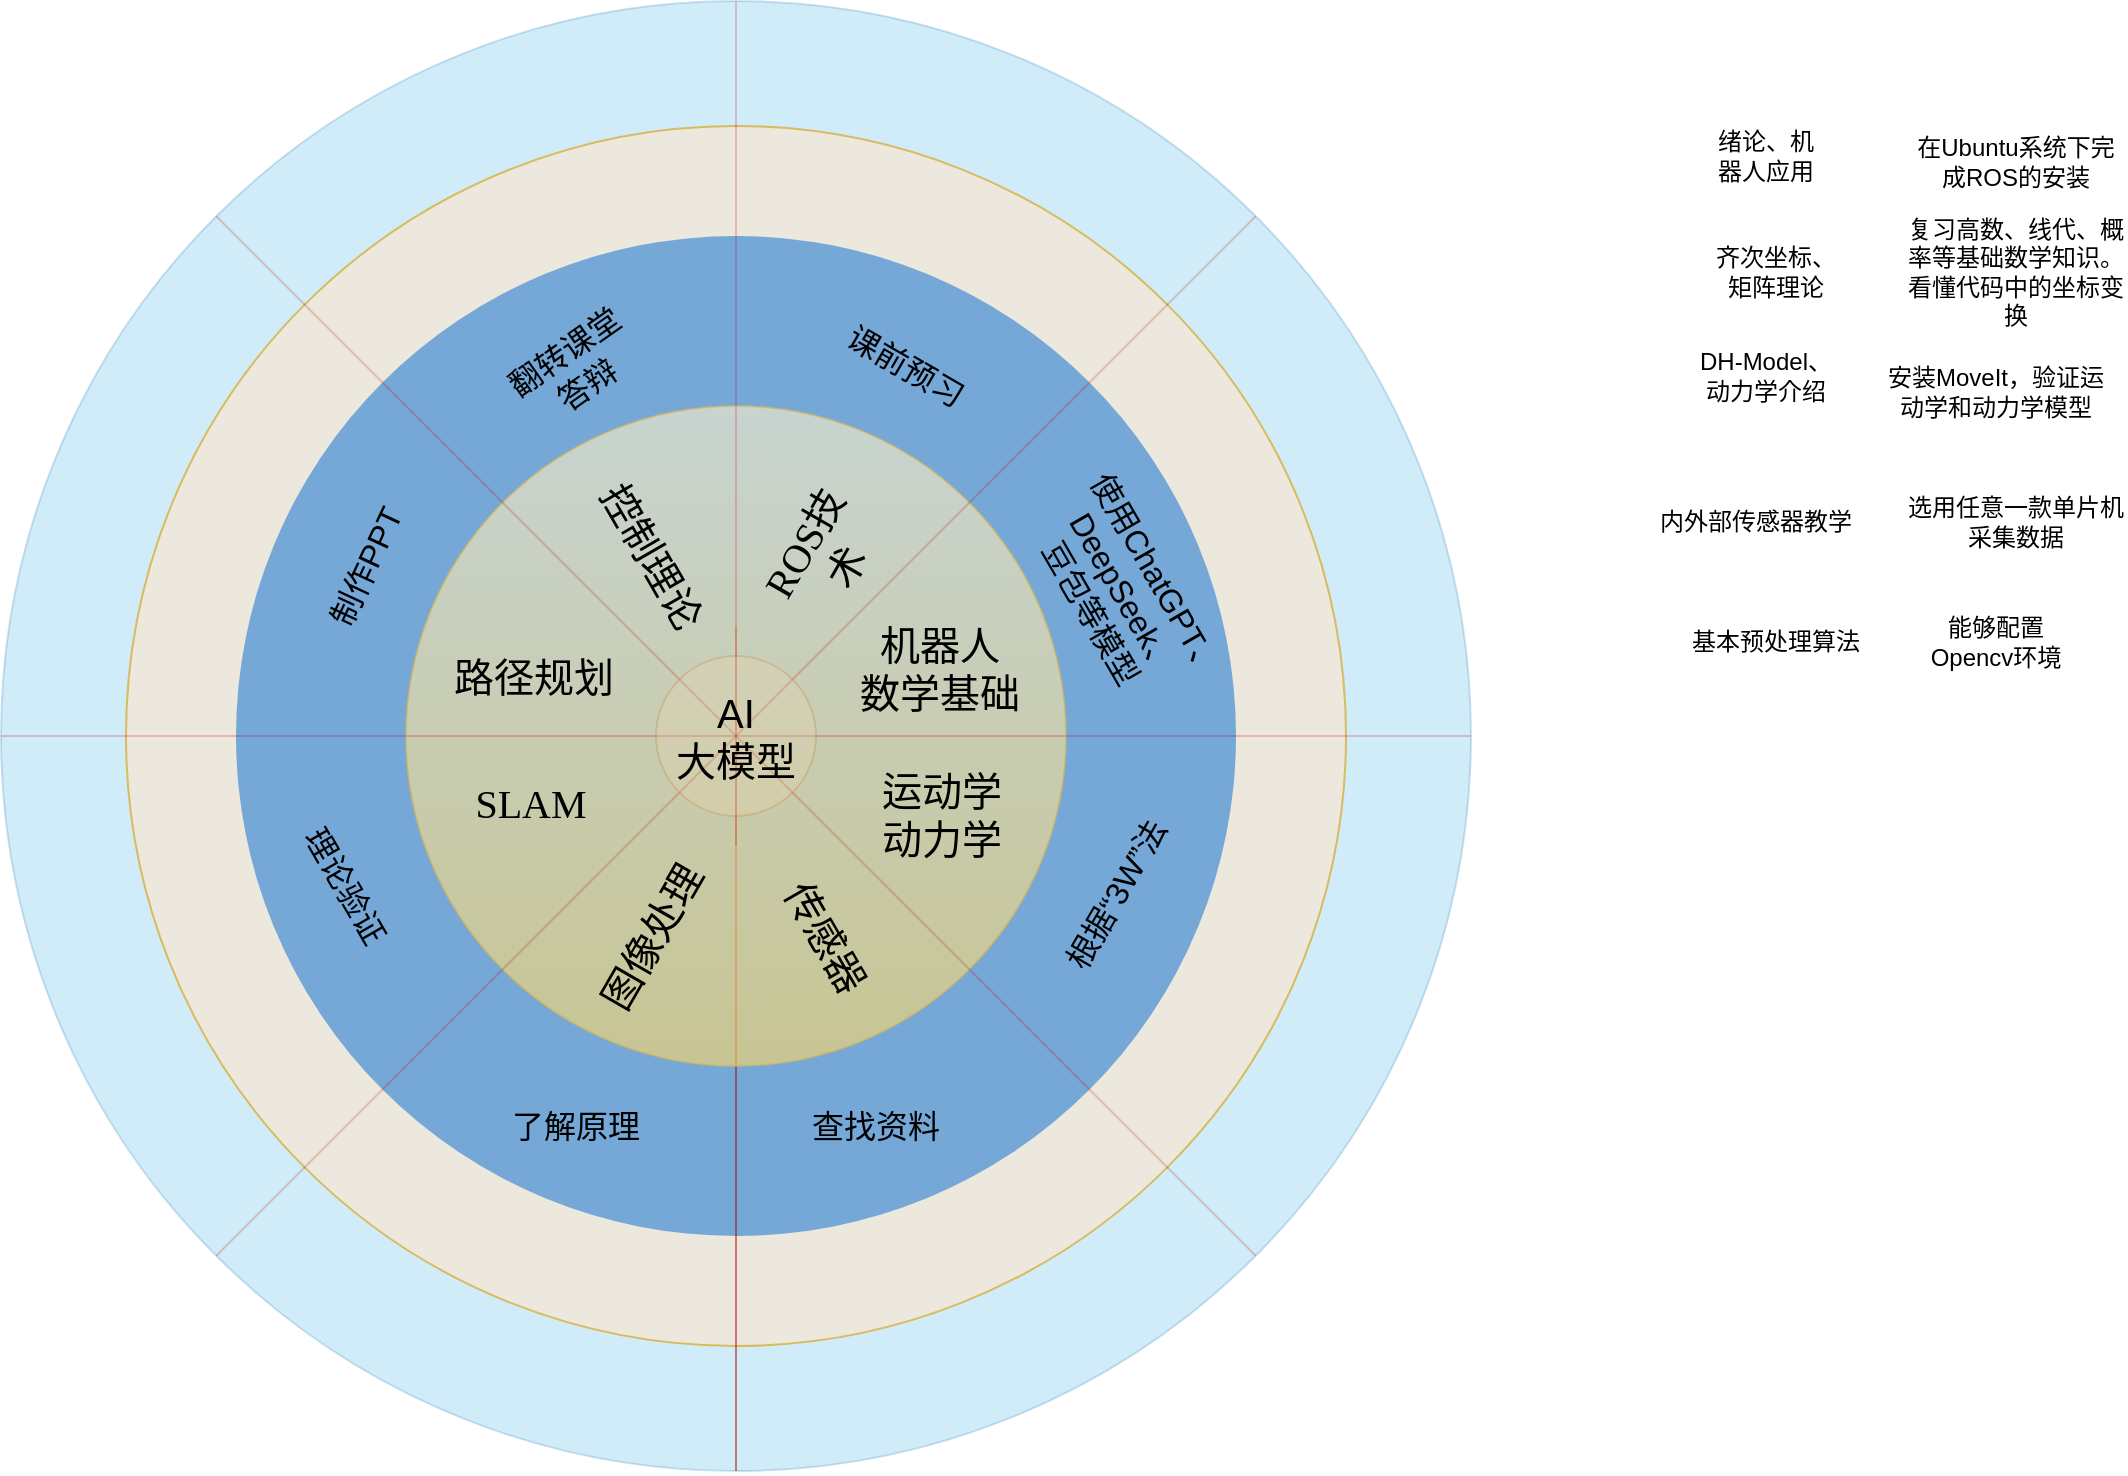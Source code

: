 <mxfile version="26.0.11">
  <diagram name="Page-1" id="3e8102d1-ef87-2e61-34e1-82d9a586fe2e">
    <mxGraphModel dx="1370" dy="1636" grid="1" gridSize="10" guides="1" tooltips="1" connect="1" arrows="1" fold="1" page="1" pageScale="1" pageWidth="1100" pageHeight="850" background="none" math="1" shadow="0">
      <root>
        <mxCell id="0" />
        <mxCell id="1" parent="0" />
        <mxCell id="T1doIEQyFVwWhVVJHX3b-1" value="" style="ellipse;whiteSpace=wrap;html=1;aspect=fixed;fillColor=#1ba1e2;fontColor=#ffffff;strokeColor=#006EAF;opacity=20;" vertex="1" parent="1">
          <mxGeometry x="177.5" y="-7.5" width="735" height="735" as="geometry" />
        </mxCell>
        <mxCell id="kgX0nDSww72TRnQ_sGR9-2" value="" style="ellipse;whiteSpace=wrap;html=1;aspect=fixed;fillColor=#ffe6cc;strokeColor=#d79b00;opacity=60;" parent="1" vertex="1">
          <mxGeometry x="240" y="55" width="610" height="610" as="geometry" />
        </mxCell>
        <mxCell id="70666756c84bb93c-1" value="" style="ellipse;whiteSpace=wrap;html=1;rounded=0;shadow=0;comic=0;strokeWidth=1;fontFamily=Verdana;fontSize=14;strokeColor=none;fillColor=#0069D1;opacity=50;" parent="1" vertex="1">
          <mxGeometry x="295" y="110" width="500" height="500" as="geometry" />
        </mxCell>
        <mxCell id="kgX0nDSww72TRnQ_sGR9-15" value="" style="endArrow=none;html=1;rounded=0;entryX=0.5;entryY=0;entryDx=0;entryDy=0;opacity=50;fillColor=#e51400;strokeColor=#B20000;exitX=0.5;exitY=1;exitDx=0;exitDy=0;" parent="1" source="T1doIEQyFVwWhVVJHX3b-1" edge="1">
          <mxGeometry width="50" height="50" relative="1" as="geometry">
            <mxPoint x="545" y="665" as="sourcePoint" />
            <mxPoint x="545" y="305" as="targetPoint" />
          </mxGeometry>
        </mxCell>
        <mxCell id="kgX0nDSww72TRnQ_sGR9-16" value="" style="ellipse;whiteSpace=wrap;html=1;aspect=fixed;fillColor=#fff2cc;gradientColor=#ffd966;strokeColor=#d6b656;opacity=60;" parent="1" vertex="1">
          <mxGeometry x="380" y="195" width="330" height="330" as="geometry" />
        </mxCell>
        <mxCell id="kgX0nDSww72TRnQ_sGR9-6" value="" style="endArrow=none;html=1;rounded=0;entryX=1;entryY=0;entryDx=0;entryDy=0;opacity=20;fillColor=#e51400;strokeColor=#B20000;exitX=0;exitY=1;exitDx=0;exitDy=0;" parent="1" source="T1doIEQyFVwWhVVJHX3b-1" target="T1doIEQyFVwWhVVJHX3b-1" edge="1">
          <mxGeometry width="50" height="50" relative="1" as="geometry">
            <mxPoint x="545" y="360" as="sourcePoint" />
            <mxPoint x="590" y="310" as="targetPoint" />
          </mxGeometry>
        </mxCell>
        <mxCell id="kgX0nDSww72TRnQ_sGR9-12" value="" style="endArrow=none;html=1;rounded=0;entryX=0.5;entryY=0;entryDx=0;entryDy=0;opacity=20;fillColor=#e51400;strokeColor=#B20000;exitX=0.5;exitY=1;exitDx=0;exitDy=0;" parent="1" target="T1doIEQyFVwWhVVJHX3b-1" edge="1">
          <mxGeometry width="50" height="50" relative="1" as="geometry">
            <mxPoint x="545" y="415" as="sourcePoint" />
            <mxPoint x="809" y="204" as="targetPoint" />
          </mxGeometry>
        </mxCell>
        <mxCell id="kgX0nDSww72TRnQ_sGR9-13" value="" style="endArrow=none;html=1;rounded=0;entryX=0;entryY=0;entryDx=0;entryDy=0;opacity=20;fillColor=#e51400;strokeColor=#B20000;exitX=1;exitY=1;exitDx=0;exitDy=0;" parent="1" source="T1doIEQyFVwWhVVJHX3b-1" target="T1doIEQyFVwWhVVJHX3b-1" edge="1">
          <mxGeometry width="50" height="50" relative="1" as="geometry">
            <mxPoint x="540" y="360" as="sourcePoint" />
            <mxPoint x="819" y="214" as="targetPoint" />
          </mxGeometry>
        </mxCell>
        <mxCell id="kgX0nDSww72TRnQ_sGR9-7" value="" style="endArrow=none;html=1;rounded=0;entryX=1;entryY=0.5;entryDx=0;entryDy=0;opacity=20;fillColor=#e51400;strokeColor=#B20000;exitX=0;exitY=0.5;exitDx=0;exitDy=0;" parent="1" source="T1doIEQyFVwWhVVJHX3b-1" target="T1doIEQyFVwWhVVJHX3b-1" edge="1">
          <mxGeometry width="50" height="50" relative="1" as="geometry">
            <mxPoint x="545" y="360" as="sourcePoint" />
            <mxPoint x="759" y="154" as="targetPoint" />
          </mxGeometry>
        </mxCell>
        <mxCell id="kgX0nDSww72TRnQ_sGR9-17" value="AI&lt;div&gt;大模型&lt;/div&gt;" style="ellipse;whiteSpace=wrap;html=1;aspect=fixed;fontSize=20;fillColor=#fad7ac;strokeColor=#b46504;opacity=20;" parent="1" vertex="1">
          <mxGeometry x="505" y="320" width="80" height="80" as="geometry" />
        </mxCell>
        <mxCell id="kgX0nDSww72TRnQ_sGR9-22" value="&lt;span style=&quot;font-family: 宋体; text-align: justify;&quot;&gt;ROS技术&lt;/span&gt;" style="rounded=0;whiteSpace=wrap;html=1;fontSize=20;strokeColor=none;rotation=-60;opacity=0;" parent="1" vertex="1">
          <mxGeometry x="549" y="259" width="80" height="20" as="geometry" />
        </mxCell>
        <mxCell id="kgX0nDSww72TRnQ_sGR9-24" value="&lt;span style=&quot;font-family: 宋体; text-align: justify;&quot;&gt;机器人&lt;/span&gt;&lt;div&gt;&lt;span style=&quot;font-family: 宋体; text-align: justify;&quot;&gt;数学基础&lt;/span&gt;&lt;/div&gt;" style="rounded=0;whiteSpace=wrap;html=1;fontSize=20;strokeColor=none;opacity=0;" parent="1" vertex="1">
          <mxGeometry x="602" y="306" width="90" height="40" as="geometry" />
        </mxCell>
        <mxCell id="kgX0nDSww72TRnQ_sGR9-25" value="&lt;span style=&quot;font-family: 宋体; text-align: justify;&quot;&gt;运动学&lt;/span&gt;&lt;div&gt;&lt;span style=&quot;font-family: 宋体; text-align: justify;&quot;&gt;动力学&lt;/span&gt;&lt;/div&gt;" style="rounded=0;whiteSpace=wrap;html=1;fontSize=20;strokeColor=none;opacity=0;" parent="1" vertex="1">
          <mxGeometry x="603" y="379" width="90" height="40" as="geometry" />
        </mxCell>
        <mxCell id="kgX0nDSww72TRnQ_sGR9-26" value="&lt;span style=&quot;font-family: 宋体; text-align: justify;&quot;&gt;传感器&lt;/span&gt;" style="rounded=0;whiteSpace=wrap;html=1;fontSize=20;strokeColor=none;rotation=60;opacity=0;" parent="1" vertex="1">
          <mxGeometry x="547.5" y="450" width="85" height="20" as="geometry" />
        </mxCell>
        <mxCell id="kgX0nDSww72TRnQ_sGR9-27" value="&lt;span style=&quot;font-family: 宋体; text-align: justify;&quot;&gt;图像处理&lt;/span&gt;" style="rounded=0;whiteSpace=wrap;html=1;fontSize=20;strokeColor=none;rotation=-60;opacity=0;" parent="1" vertex="1">
          <mxGeometry x="460" y="450" width="85" height="20" as="geometry" />
        </mxCell>
        <mxCell id="kgX0nDSww72TRnQ_sGR9-28" value="&lt;span style=&quot;font-family: 宋体; text-align: justify;&quot;&gt;路径规划&lt;/span&gt;" style="rounded=0;whiteSpace=wrap;html=1;fontSize=20;strokeColor=none;opacity=0;" parent="1" vertex="1">
          <mxGeometry x="399" y="320" width="90" height="20" as="geometry" />
        </mxCell>
        <mxCell id="kgX0nDSww72TRnQ_sGR9-30" value="&lt;span style=&quot;font-family: 宋体; text-align: justify;&quot;&gt;控制理论&lt;/span&gt;" style="rounded=0;whiteSpace=wrap;html=1;fontSize=20;strokeColor=none;rotation=60;opacity=0;" parent="1" vertex="1">
          <mxGeometry x="461" y="260" width="85" height="20" as="geometry" />
        </mxCell>
        <mxCell id="kgX0nDSww72TRnQ_sGR9-31" value="&lt;span style=&quot;font-family: 宋体; text-align: justify;&quot;&gt;SLAM&lt;/span&gt;" style="rounded=0;whiteSpace=wrap;html=1;fontSize=20;strokeColor=none;opacity=0;" parent="1" vertex="1">
          <mxGeometry x="400" y="383" width="85" height="20" as="geometry" />
        </mxCell>
        <mxCell id="kgX0nDSww72TRnQ_sGR9-44" value="课前预习" style="text;html=1;align=center;verticalAlign=middle;whiteSpace=wrap;rounded=0;fontSize=16;rotation=30;" parent="1" vertex="1">
          <mxGeometry x="590" y="155" width="80" height="40" as="geometry" />
        </mxCell>
        <mxCell id="kgX0nDSww72TRnQ_sGR9-45" value="使用ChatGPT、DeepSeek、&lt;div&gt;豆包等模型&lt;/div&gt;" style="text;html=1;align=center;verticalAlign=middle;whiteSpace=wrap;rounded=0;rotation=60;fontSize=16;" parent="1" vertex="1">
          <mxGeometry x="669" y="259" width="140" height="60" as="geometry" />
        </mxCell>
        <mxCell id="kgX0nDSww72TRnQ_sGR9-46" value="根据“3W”法" style="text;html=1;align=center;verticalAlign=middle;whiteSpace=wrap;rounded=0;rotation=-60;fontSize=16;" parent="1" vertex="1">
          <mxGeometry x="690" y="428" width="90" height="22" as="geometry" />
        </mxCell>
        <mxCell id="kgX0nDSww72TRnQ_sGR9-48" value="翻转课堂答辩" style="text;html=1;align=center;verticalAlign=middle;whiteSpace=wrap;rounded=0;fontSize=16;rotation=-35;" parent="1" vertex="1">
          <mxGeometry x="425" y="155" width="80" height="42" as="geometry" />
        </mxCell>
        <mxCell id="kgX0nDSww72TRnQ_sGR9-51" value="查找资料" style="text;html=1;align=center;verticalAlign=middle;whiteSpace=wrap;rounded=0;fontSize=16;" parent="1" vertex="1">
          <mxGeometry x="580" y="540" width="70" height="30" as="geometry" />
        </mxCell>
        <mxCell id="kgX0nDSww72TRnQ_sGR9-52" value="了解原理" style="text;html=1;align=center;verticalAlign=middle;whiteSpace=wrap;rounded=0;fontSize=16;" parent="1" vertex="1">
          <mxGeometry x="425" y="540" width="80" height="30" as="geometry" />
        </mxCell>
        <mxCell id="kgX0nDSww72TRnQ_sGR9-54" value="理论验证" style="text;html=1;align=center;verticalAlign=middle;whiteSpace=wrap;rounded=0;fontSize=16;rotation=60;" parent="1" vertex="1">
          <mxGeometry x="310" y="420" width="80" height="30" as="geometry" />
        </mxCell>
        <mxCell id="kgX0nDSww72TRnQ_sGR9-55" value="制作PPT" style="text;html=1;align=center;verticalAlign=middle;whiteSpace=wrap;rounded=0;fontSize=16;rotation=-65;" parent="1" vertex="1">
          <mxGeometry x="320" y="260" width="80" height="30" as="geometry" />
        </mxCell>
        <mxCell id="T1doIEQyFVwWhVVJHX3b-3" value="在Ubuntu系统下完成ROS的安装" style="text;html=1;align=center;verticalAlign=middle;whiteSpace=wrap;rounded=0;" vertex="1" parent="1">
          <mxGeometry x="1130" y="50" width="110" height="45" as="geometry" />
        </mxCell>
        <mxCell id="T1doIEQyFVwWhVVJHX3b-4" value="复习高数、线代、概率等基础数学知识。看懂代码中的坐标变换" style="text;html=1;align=center;verticalAlign=middle;whiteSpace=wrap;rounded=0;" vertex="1" parent="1">
          <mxGeometry x="1130" y="105" width="110" height="45" as="geometry" />
        </mxCell>
        <mxCell id="T1doIEQyFVwWhVVJHX3b-5" value="安装MoveIt，验证运动学和动力学模型" style="text;html=1;align=center;verticalAlign=middle;whiteSpace=wrap;rounded=0;" vertex="1" parent="1">
          <mxGeometry x="1120" y="165" width="110" height="45" as="geometry" />
        </mxCell>
        <mxCell id="T1doIEQyFVwWhVVJHX3b-6" value="绪论、机器人应用" style="text;html=1;align=center;verticalAlign=middle;whiteSpace=wrap;rounded=0;" vertex="1" parent="1">
          <mxGeometry x="1030" y="55" width="60" height="30" as="geometry" />
        </mxCell>
        <mxCell id="T1doIEQyFVwWhVVJHX3b-7" value="齐次坐标、矩阵理论" style="text;html=1;align=center;verticalAlign=middle;whiteSpace=wrap;rounded=0;" vertex="1" parent="1">
          <mxGeometry x="1030" y="112.5" width="70" height="30" as="geometry" />
        </mxCell>
        <mxCell id="T1doIEQyFVwWhVVJHX3b-8" value="DH-Model、动力学介绍" style="text;html=1;align=center;verticalAlign=middle;whiteSpace=wrap;rounded=0;" vertex="1" parent="1">
          <mxGeometry x="1025" y="165" width="70" height="30" as="geometry" />
        </mxCell>
        <mxCell id="T1doIEQyFVwWhVVJHX3b-9" value="内外部传感器教学" style="text;html=1;align=center;verticalAlign=middle;whiteSpace=wrap;rounded=0;" vertex="1" parent="1">
          <mxGeometry x="1000" y="230" width="110" height="45" as="geometry" />
        </mxCell>
        <mxCell id="T1doIEQyFVwWhVVJHX3b-10" value="选用任意一款单片机采集数据" style="text;html=1;align=center;verticalAlign=middle;whiteSpace=wrap;rounded=0;" vertex="1" parent="1">
          <mxGeometry x="1130" y="230" width="110" height="45" as="geometry" />
        </mxCell>
        <mxCell id="T1doIEQyFVwWhVVJHX3b-11" value="基本预处理算法" style="text;html=1;align=center;verticalAlign=middle;whiteSpace=wrap;rounded=0;" vertex="1" parent="1">
          <mxGeometry x="1010" y="290" width="110" height="45" as="geometry" />
        </mxCell>
        <mxCell id="T1doIEQyFVwWhVVJHX3b-12" value="能够配置&lt;div&gt;Opencv环境&lt;/div&gt;" style="text;html=1;align=center;verticalAlign=middle;whiteSpace=wrap;rounded=0;" vertex="1" parent="1">
          <mxGeometry x="1120" y="290" width="110" height="45" as="geometry" />
        </mxCell>
      </root>
    </mxGraphModel>
  </diagram>
</mxfile>
